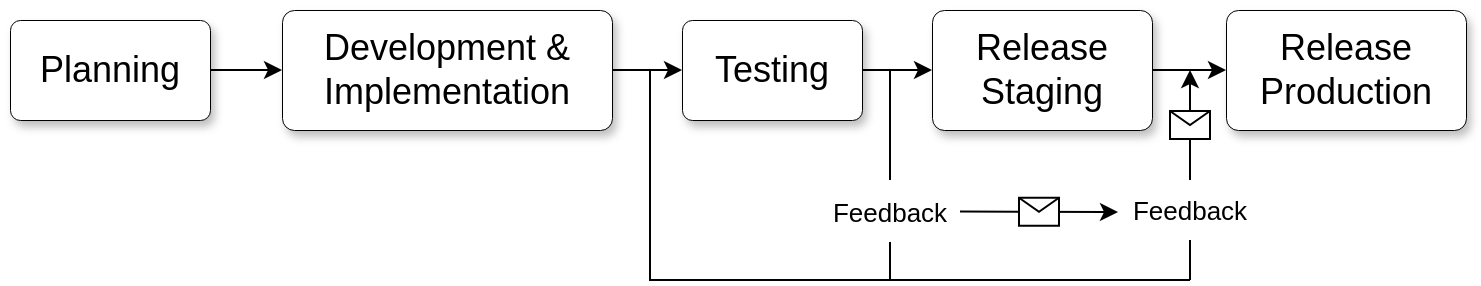 <mxfile version="21.6.6" type="github">
  <diagram name="Page-1" id="2YBvvXClWsGukQMizWep">
    <mxGraphModel dx="989" dy="552" grid="1" gridSize="10" guides="1" tooltips="1" connect="1" arrows="1" fold="1" page="1" pageScale="1" pageWidth="850" pageHeight="1100" math="0" shadow="0">
      <root>
        <mxCell id="0" />
        <mxCell id="1" parent="0" />
        <mxCell id="eIyQyfdwTbH2WIT_anN0-13" style="edgeStyle=orthogonalEdgeStyle;rounded=0;orthogonalLoop=1;jettySize=auto;html=1;exitX=1;exitY=0.5;exitDx=0;exitDy=0;entryX=0;entryY=0.5;entryDx=0;entryDy=0;" edge="1" parent="1" source="eIyQyfdwTbH2WIT_anN0-8" target="eIyQyfdwTbH2WIT_anN0-10">
          <mxGeometry relative="1" as="geometry" />
        </mxCell>
        <mxCell id="eIyQyfdwTbH2WIT_anN0-8" value="&lt;font style=&quot;font-size: 18px;&quot;&gt;Planning&lt;/font&gt;" style="html=1;whiteSpace=wrap;rounded=1;arcSize=10;shadow=1;strokeWidth=0.5;" vertex="1" parent="1">
          <mxGeometry x="20" y="90" width="100" height="50" as="geometry" />
        </mxCell>
        <mxCell id="eIyQyfdwTbH2WIT_anN0-14" style="edgeStyle=orthogonalEdgeStyle;rounded=0;orthogonalLoop=1;jettySize=auto;html=1;exitX=1;exitY=0.5;exitDx=0;exitDy=0;entryX=0;entryY=0.5;entryDx=0;entryDy=0;" edge="1" parent="1" source="eIyQyfdwTbH2WIT_anN0-10" target="eIyQyfdwTbH2WIT_anN0-11">
          <mxGeometry relative="1" as="geometry" />
        </mxCell>
        <mxCell id="eIyQyfdwTbH2WIT_anN0-10" value="&lt;div style=&quot;font-size: 18px;&quot;&gt;&lt;font style=&quot;font-size: 18px;&quot;&gt;Development &amp;amp;&lt;/font&gt;&lt;/div&gt;&lt;div style=&quot;font-size: 18px;&quot;&gt;&lt;font style=&quot;font-size: 18px;&quot;&gt;Implementation&lt;/font&gt;&lt;/div&gt;" style="html=1;whiteSpace=wrap;rounded=1;arcSize=10;shadow=1;strokeWidth=0.5;" vertex="1" parent="1">
          <mxGeometry x="156" y="85" width="165" height="60" as="geometry" />
        </mxCell>
        <mxCell id="eIyQyfdwTbH2WIT_anN0-15" style="edgeStyle=orthogonalEdgeStyle;rounded=0;orthogonalLoop=1;jettySize=auto;html=1;exitX=1;exitY=0.5;exitDx=0;exitDy=0;entryX=0;entryY=0.5;entryDx=0;entryDy=0;" edge="1" parent="1" source="eIyQyfdwTbH2WIT_anN0-11" target="eIyQyfdwTbH2WIT_anN0-12">
          <mxGeometry relative="1" as="geometry" />
        </mxCell>
        <mxCell id="eIyQyfdwTbH2WIT_anN0-11" value="&lt;font style=&quot;font-size: 18px;&quot;&gt;Testing&lt;/font&gt;" style="html=1;whiteSpace=wrap;rounded=1;arcSize=10;shadow=1;strokeWidth=0.5;" vertex="1" parent="1">
          <mxGeometry x="356" y="90" width="90" height="50" as="geometry" />
        </mxCell>
        <mxCell id="eIyQyfdwTbH2WIT_anN0-19" style="edgeStyle=orthogonalEdgeStyle;rounded=0;orthogonalLoop=1;jettySize=auto;html=1;exitX=1;exitY=0.5;exitDx=0;exitDy=0;entryX=0;entryY=0.5;entryDx=0;entryDy=0;" edge="1" parent="1" source="eIyQyfdwTbH2WIT_anN0-12" target="eIyQyfdwTbH2WIT_anN0-18">
          <mxGeometry relative="1" as="geometry" />
        </mxCell>
        <mxCell id="eIyQyfdwTbH2WIT_anN0-12" value="&lt;div style=&quot;font-size: 18px;&quot;&gt;&lt;div&gt;Release&lt;/div&gt;&lt;div&gt;&lt;span style=&quot;background-color: initial;&quot;&gt;Staging&lt;/span&gt;&lt;/div&gt;&lt;/div&gt;" style="html=1;whiteSpace=wrap;rounded=1;arcSize=10;shadow=1;strokeWidth=0.5;" vertex="1" parent="1">
          <mxGeometry x="481" y="85" width="110" height="60" as="geometry" />
        </mxCell>
        <mxCell id="eIyQyfdwTbH2WIT_anN0-16" value="Feedback" style="text;html=1;strokeColor=none;fillColor=none;align=center;verticalAlign=middle;whiteSpace=wrap;rounded=0;fontSize=13;" vertex="1" parent="1">
          <mxGeometry x="580" y="170" width="60" height="30" as="geometry" />
        </mxCell>
        <mxCell id="eIyQyfdwTbH2WIT_anN0-18" value="&lt;div style=&quot;font-size: 18px;&quot;&gt;&lt;div&gt;Release&lt;/div&gt;&lt;div&gt;&lt;span style=&quot;background-color: initial;&quot;&gt;Production&lt;/span&gt;&lt;/div&gt;&lt;/div&gt;" style="html=1;whiteSpace=wrap;rounded=1;arcSize=10;shadow=1;strokeWidth=0.5;" vertex="1" parent="1">
          <mxGeometry x="628" y="85" width="120" height="60" as="geometry" />
        </mxCell>
        <mxCell id="eIyQyfdwTbH2WIT_anN0-21" value="Feedback" style="text;html=1;strokeColor=none;fillColor=none;align=center;verticalAlign=middle;whiteSpace=wrap;rounded=0;fontSize=13;" vertex="1" parent="1">
          <mxGeometry x="430" y="171" width="60" height="30" as="geometry" />
        </mxCell>
        <mxCell id="eIyQyfdwTbH2WIT_anN0-22" value="" style="endArrow=none;html=1;rounded=0;edgeStyle=orthogonalEdgeStyle;" edge="1" parent="1">
          <mxGeometry width="50" height="50" relative="1" as="geometry">
            <mxPoint x="460" y="170" as="sourcePoint" />
            <mxPoint x="460" y="115" as="targetPoint" />
            <Array as="points">
              <mxPoint x="460" y="160" />
              <mxPoint x="460" y="160" />
            </Array>
          </mxGeometry>
        </mxCell>
        <mxCell id="eIyQyfdwTbH2WIT_anN0-25" value="" style="endArrow=classic;html=1;rounded=0;" edge="1" parent="1">
          <mxGeometry relative="1" as="geometry">
            <mxPoint x="495" y="185.76" as="sourcePoint" />
            <mxPoint x="574" y="186" as="targetPoint" />
          </mxGeometry>
        </mxCell>
        <mxCell id="eIyQyfdwTbH2WIT_anN0-26" value="" style="shape=message;html=1;outlineConnect=0;" vertex="1" parent="eIyQyfdwTbH2WIT_anN0-25">
          <mxGeometry width="20" height="14" relative="1" as="geometry">
            <mxPoint x="-10" y="-7" as="offset" />
          </mxGeometry>
        </mxCell>
        <mxCell id="eIyQyfdwTbH2WIT_anN0-27" value="" style="endArrow=classic;html=1;rounded=0;exitX=0.5;exitY=0;exitDx=0;exitDy=0;" edge="1" parent="1" source="eIyQyfdwTbH2WIT_anN0-16">
          <mxGeometry relative="1" as="geometry">
            <mxPoint x="610" y="166" as="sourcePoint" />
            <mxPoint x="610" y="115" as="targetPoint" />
          </mxGeometry>
        </mxCell>
        <mxCell id="eIyQyfdwTbH2WIT_anN0-28" value="" style="shape=message;html=1;outlineConnect=0;" vertex="1" parent="eIyQyfdwTbH2WIT_anN0-27">
          <mxGeometry width="20" height="14" relative="1" as="geometry">
            <mxPoint x="-10" y="-7" as="offset" />
          </mxGeometry>
        </mxCell>
        <mxCell id="eIyQyfdwTbH2WIT_anN0-30" value="" style="endArrow=none;html=1;rounded=0;edgeStyle=orthogonalEdgeStyle;" edge="1" parent="1">
          <mxGeometry width="50" height="50" relative="1" as="geometry">
            <mxPoint x="610" y="220" as="sourcePoint" />
            <mxPoint x="340" y="115" as="targetPoint" />
            <Array as="points">
              <mxPoint x="340" y="160" />
              <mxPoint x="340" y="160" />
            </Array>
          </mxGeometry>
        </mxCell>
        <mxCell id="eIyQyfdwTbH2WIT_anN0-32" value="" style="endArrow=none;html=1;rounded=0;entryX=0.5;entryY=1;entryDx=0;entryDy=0;" edge="1" parent="1" target="eIyQyfdwTbH2WIT_anN0-21">
          <mxGeometry width="50" height="50" relative="1" as="geometry">
            <mxPoint x="460" y="220" as="sourcePoint" />
            <mxPoint x="510" y="170" as="targetPoint" />
          </mxGeometry>
        </mxCell>
        <mxCell id="eIyQyfdwTbH2WIT_anN0-33" value="" style="endArrow=none;html=1;rounded=0;entryX=0.5;entryY=1;entryDx=0;entryDy=0;" edge="1" parent="1" target="eIyQyfdwTbH2WIT_anN0-16">
          <mxGeometry width="50" height="50" relative="1" as="geometry">
            <mxPoint x="610" y="220" as="sourcePoint" />
            <mxPoint x="470" y="211" as="targetPoint" />
          </mxGeometry>
        </mxCell>
      </root>
    </mxGraphModel>
  </diagram>
</mxfile>
